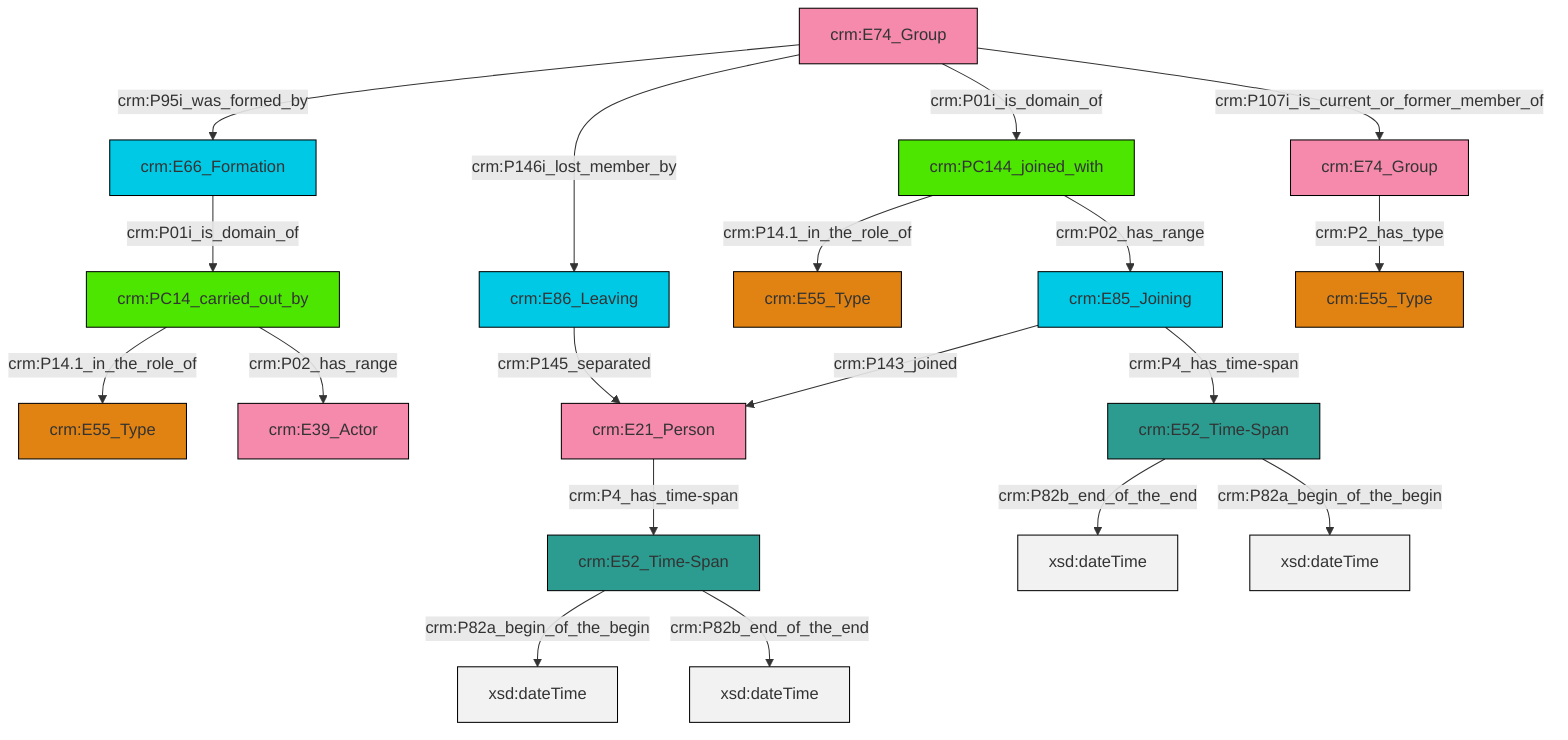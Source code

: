 graph TD
classDef Literal fill:#f2f2f2,stroke:#000000;
classDef CRM_Entity fill:#FFFFFF,stroke:#000000;
classDef Temporal_Entity fill:#00C9E6, stroke:#000000;
classDef Type fill:#E18312, stroke:#000000;
classDef Time-Span fill:#2C9C91, stroke:#000000;
classDef Appellation fill:#FFEB7F, stroke:#000000;
classDef Place fill:#008836, stroke:#000000;
classDef Persistent_Item fill:#B266B2, stroke:#000000;
classDef Conceptual_Object fill:#FFD700, stroke:#000000;
classDef Physical_Thing fill:#D2B48C, stroke:#000000;
classDef Actor fill:#f58aad, stroke:#000000;
classDef PC_Classes fill:#4ce600, stroke:#000000;
classDef Multi fill:#cccccc,stroke:#000000;

0["crm:E74_Group"]:::Actor -->|crm:P95i_was_formed_by| 1["crm:E66_Formation"]:::Temporal_Entity
2["crm:E52_Time-Span"]:::Time-Span -->|crm:P82b_end_of_the_end| 3[xsd:dateTime]:::Literal
11["crm:E85_Joining"]:::Temporal_Entity -->|crm:P143_joined| 12["crm:E21_Person"]:::Actor
5["crm:PC14_carried_out_by"]:::PC_Classes -->|crm:P14.1_in_the_role_of| 13["crm:E55_Type"]:::Type
14["crm:PC144_joined_with"]:::PC_Classes -->|crm:P14.1_in_the_role_of| 15["crm:E55_Type"]:::Type
9["crm:E52_Time-Span"]:::Time-Span -->|crm:P82a_begin_of_the_begin| 17[xsd:dateTime]:::Literal
1["crm:E66_Formation"]:::Temporal_Entity -->|crm:P01i_is_domain_of| 5["crm:PC14_carried_out_by"]:::PC_Classes
25["crm:E86_Leaving"]:::Temporal_Entity -->|crm:P145_separated| 12["crm:E21_Person"]:::Actor
12["crm:E21_Person"]:::Actor -->|crm:P4_has_time-span| 9["crm:E52_Time-Span"]:::Time-Span
14["crm:PC144_joined_with"]:::PC_Classes -->|crm:P02_has_range| 11["crm:E85_Joining"]:::Temporal_Entity
0["crm:E74_Group"]:::Actor -->|crm:P146i_lost_member_by| 25["crm:E86_Leaving"]:::Temporal_Entity
0["crm:E74_Group"]:::Actor -->|crm:P01i_is_domain_of| 14["crm:PC144_joined_with"]:::PC_Classes
7["crm:E74_Group"]:::Actor -->|crm:P2_has_type| 27["crm:E55_Type"]:::Type
2["crm:E52_Time-Span"]:::Time-Span -->|crm:P82a_begin_of_the_begin| 30[xsd:dateTime]:::Literal
5["crm:PC14_carried_out_by"]:::PC_Classes -->|crm:P02_has_range| 23["crm:E39_Actor"]:::Actor
9["crm:E52_Time-Span"]:::Time-Span -->|crm:P82b_end_of_the_end| 33[xsd:dateTime]:::Literal
11["crm:E85_Joining"]:::Temporal_Entity -->|crm:P4_has_time-span| 2["crm:E52_Time-Span"]:::Time-Span
0["crm:E74_Group"]:::Actor -->|crm:P107i_is_current_or_former_member_of| 7["crm:E74_Group"]:::Actor